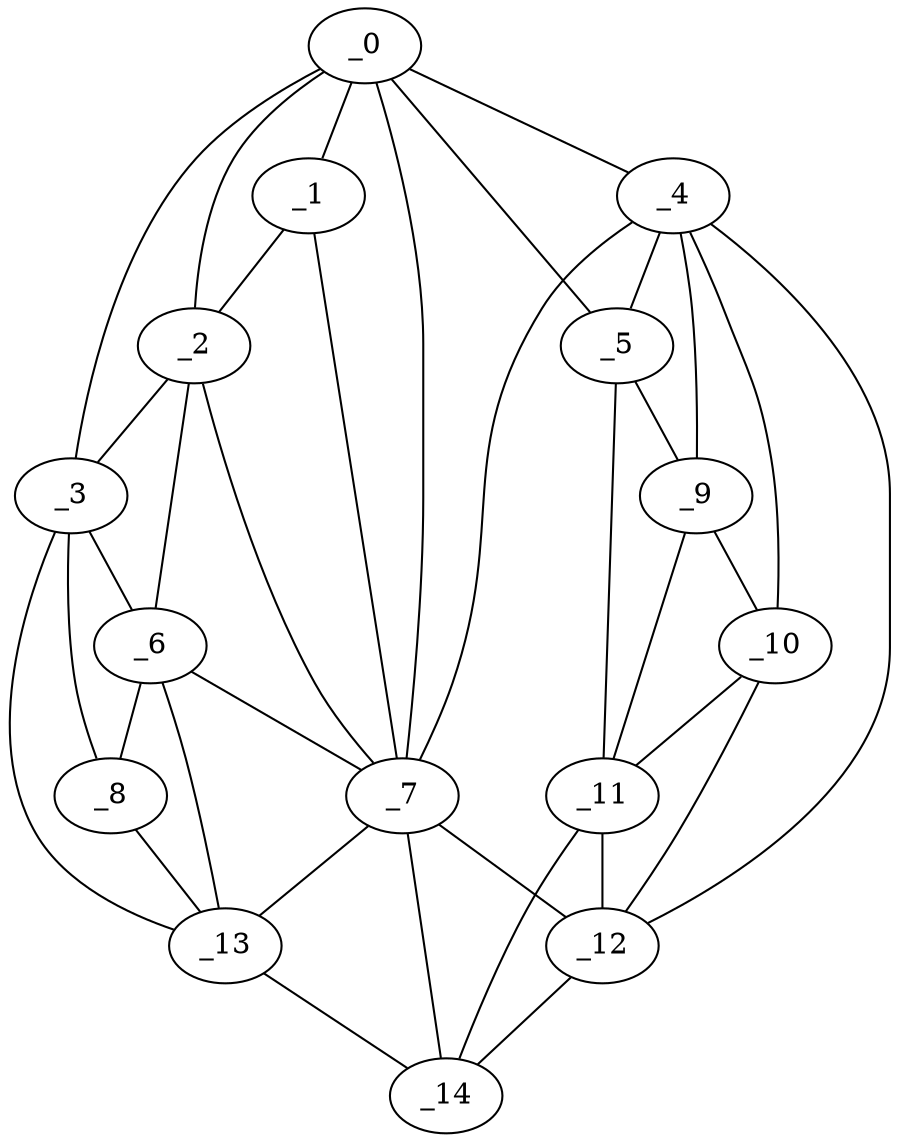 graph "obj13__185.gxl" {
	_0	 [x=36,
		y=26];
	_1	 [x=41,
		y=87];
	_0 -- _1	 [valence=1];
	_2	 [x=41,
		y=99];
	_0 -- _2	 [valence=2];
	_3	 [x=41,
		y=107];
	_0 -- _3	 [valence=1];
	_4	 [x=52,
		y=22];
	_0 -- _4	 [valence=2];
	_5	 [x=55,
		y=5];
	_0 -- _5	 [valence=1];
	_7	 [x=58,
		y=88];
	_0 -- _7	 [valence=2];
	_1 -- _2	 [valence=2];
	_1 -- _7	 [valence=2];
	_2 -- _3	 [valence=2];
	_6	 [x=57,
		y=100];
	_2 -- _6	 [valence=2];
	_2 -- _7	 [valence=1];
	_3 -- _6	 [valence=2];
	_8	 [x=59,
		y=109];
	_3 -- _8	 [valence=2];
	_13	 [x=97,
		y=123];
	_3 -- _13	 [valence=1];
	_4 -- _5	 [valence=1];
	_4 -- _7	 [valence=2];
	_9	 [x=62,
		y=13];
	_4 -- _9	 [valence=2];
	_10	 [x=67,
		y=17];
	_4 -- _10	 [valence=1];
	_12	 [x=81,
		y=23];
	_4 -- _12	 [valence=2];
	_5 -- _9	 [valence=2];
	_11	 [x=78,
		y=5];
	_5 -- _11	 [valence=1];
	_6 -- _7	 [valence=1];
	_6 -- _8	 [valence=2];
	_6 -- _13	 [valence=2];
	_7 -- _12	 [valence=1];
	_7 -- _13	 [valence=2];
	_14	 [x=100,
		y=29];
	_7 -- _14	 [valence=1];
	_8 -- _13	 [valence=1];
	_9 -- _10	 [valence=2];
	_9 -- _11	 [valence=2];
	_10 -- _11	 [valence=1];
	_10 -- _12	 [valence=2];
	_11 -- _12	 [valence=2];
	_11 -- _14	 [valence=1];
	_12 -- _14	 [valence=2];
	_13 -- _14	 [valence=1];
}
